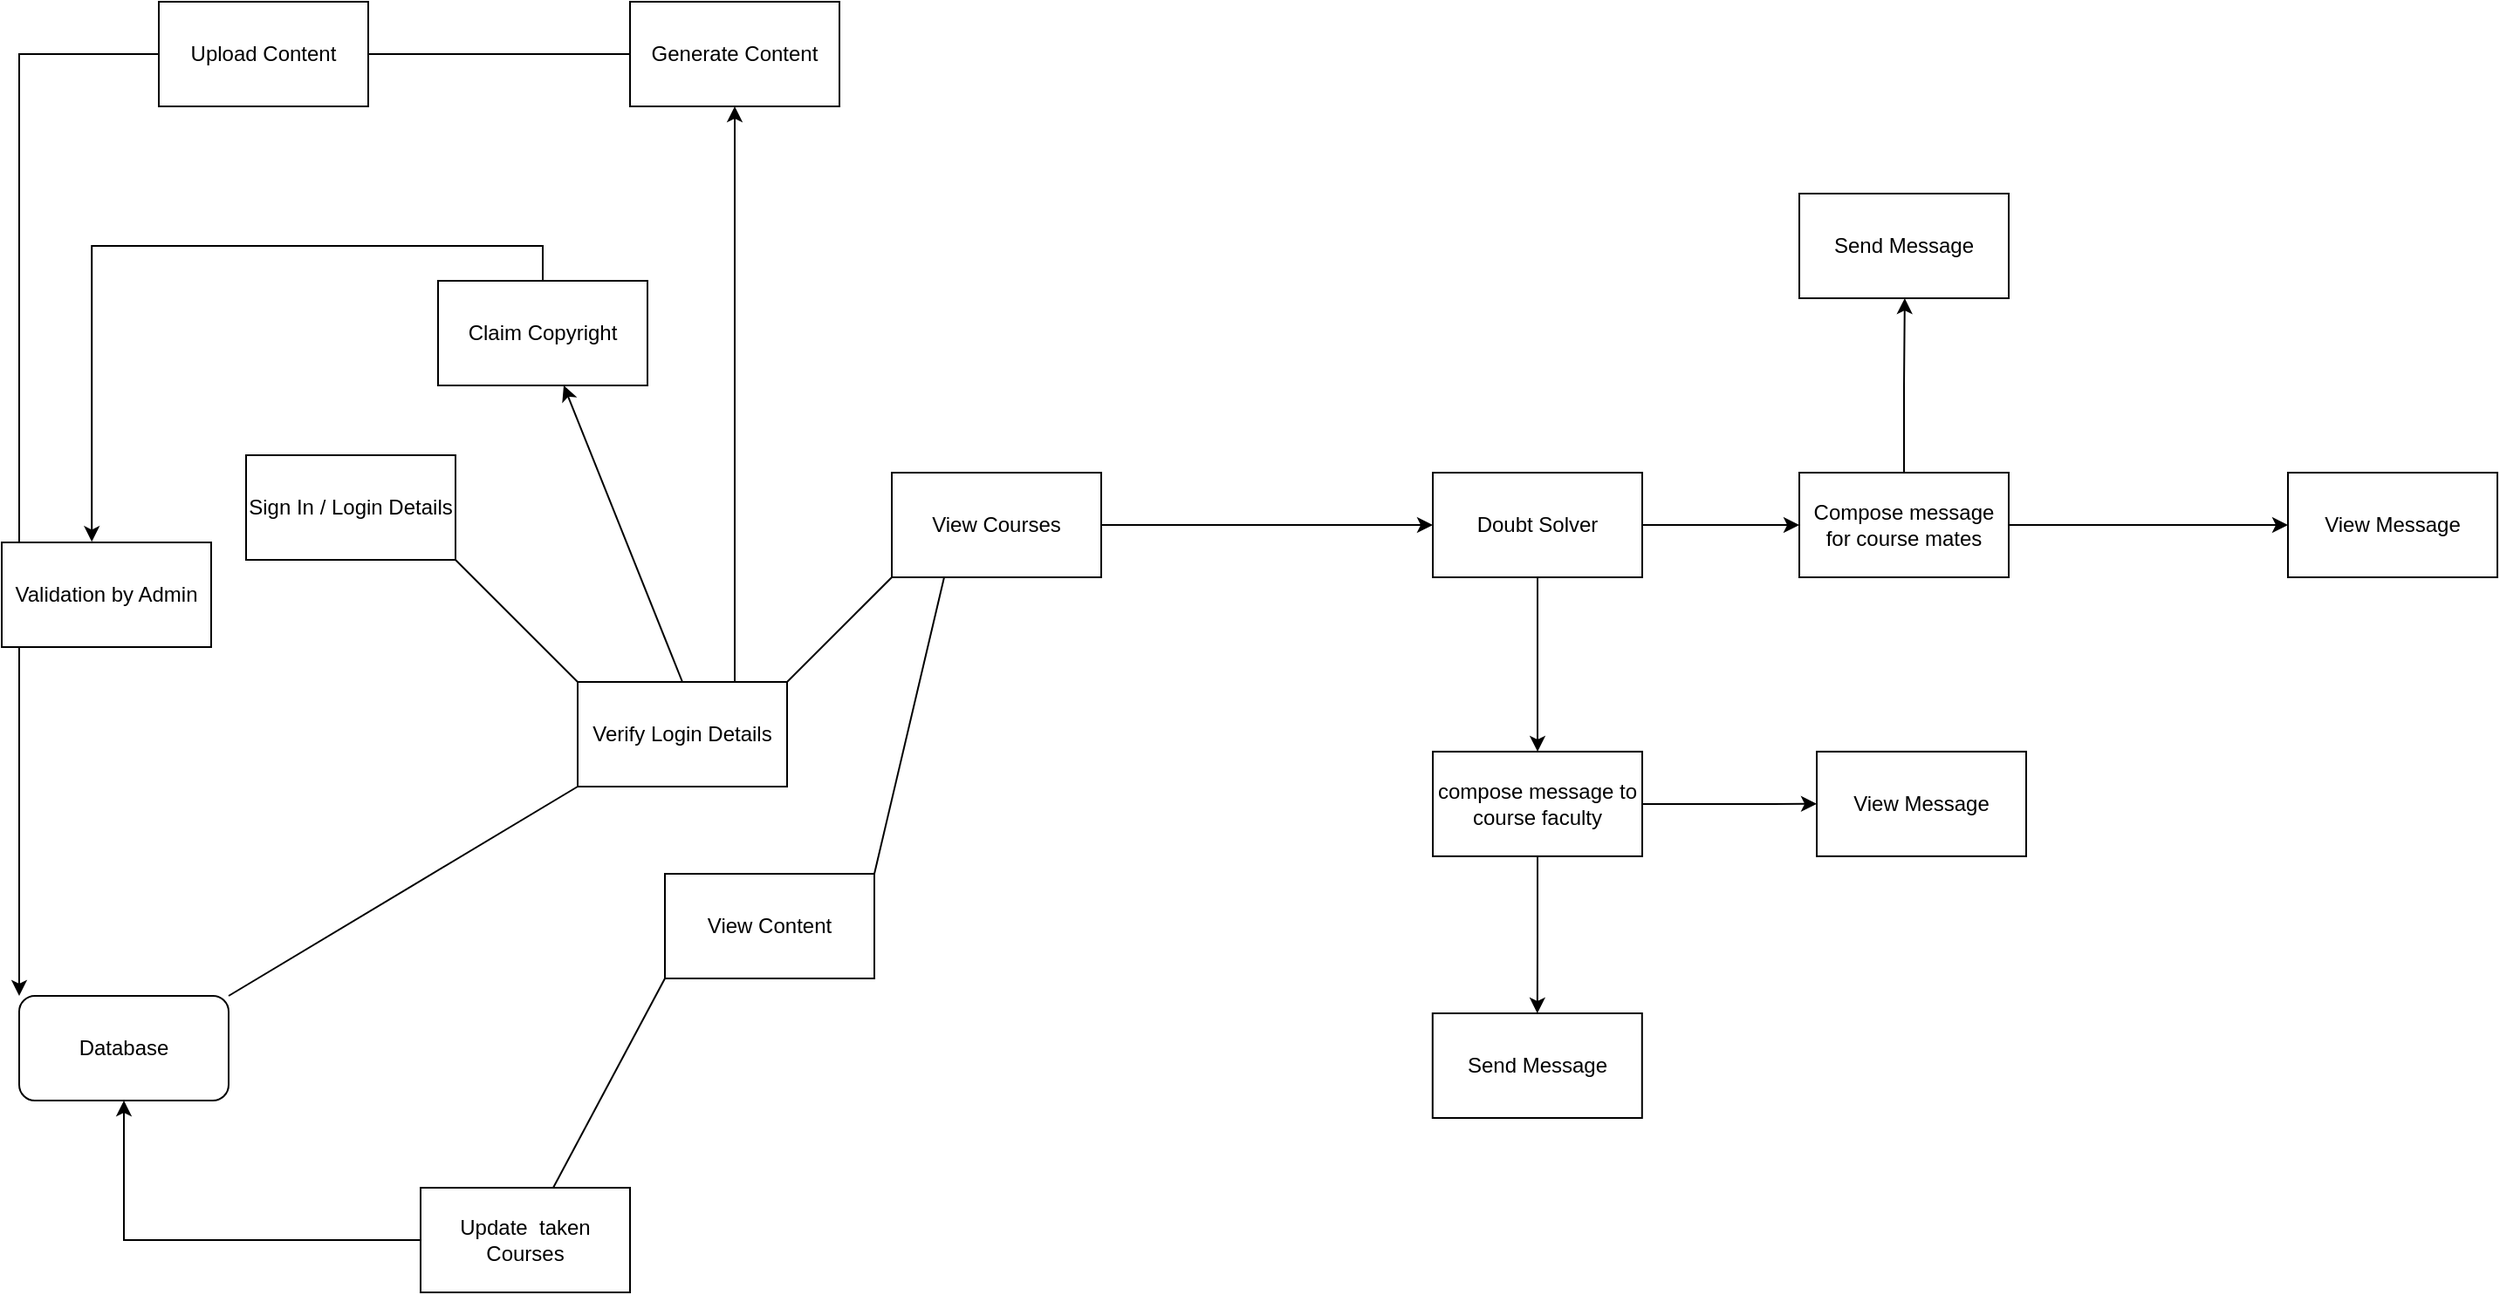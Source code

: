 <mxfile version="24.0.1" type="github">
  <diagram name="Page-1" id="xDbZG0NIajvL2A0Dvd-d">
    <mxGraphModel dx="1843" dy="1846" grid="1" gridSize="10" guides="1" tooltips="1" connect="1" arrows="1" fold="1" page="1" pageScale="1" pageWidth="850" pageHeight="1100" math="0" shadow="0">
      <root>
        <mxCell id="0" />
        <mxCell id="1" parent="0" />
        <mxCell id="XG_qr7AX7v1jlzrbUEyE-2" value="Sign In / Login Details" style="rounded=0;whiteSpace=wrap;html=1;" vertex="1" parent="1">
          <mxGeometry x="160" y="50" width="120" height="60" as="geometry" />
        </mxCell>
        <mxCell id="XG_qr7AX7v1jlzrbUEyE-51" style="edgeStyle=orthogonalEdgeStyle;rounded=0;orthogonalLoop=1;jettySize=auto;html=1;exitX=0.75;exitY=0;exitDx=0;exitDy=0;entryX=0.5;entryY=1;entryDx=0;entryDy=0;" edge="1" parent="1" source="XG_qr7AX7v1jlzrbUEyE-4" target="XG_qr7AX7v1jlzrbUEyE-9">
          <mxGeometry relative="1" as="geometry" />
        </mxCell>
        <mxCell id="XG_qr7AX7v1jlzrbUEyE-4" value="Verify Login Details" style="rounded=0;whiteSpace=wrap;html=1;" vertex="1" parent="1">
          <mxGeometry x="350" y="180" width="120" height="60" as="geometry" />
        </mxCell>
        <mxCell id="XG_qr7AX7v1jlzrbUEyE-5" value="" style="endArrow=none;html=1;rounded=0;entryX=1;entryY=1;entryDx=0;entryDy=0;exitX=0;exitY=0;exitDx=0;exitDy=0;" edge="1" parent="1" source="XG_qr7AX7v1jlzrbUEyE-4" target="XG_qr7AX7v1jlzrbUEyE-2">
          <mxGeometry width="50" height="50" relative="1" as="geometry">
            <mxPoint x="400" y="300" as="sourcePoint" />
            <mxPoint x="450" y="250" as="targetPoint" />
            <Array as="points" />
          </mxGeometry>
        </mxCell>
        <mxCell id="XG_qr7AX7v1jlzrbUEyE-6" value="" style="endArrow=none;html=1;rounded=0;entryX=0;entryY=1;entryDx=0;entryDy=0;exitX=1;exitY=0;exitDx=0;exitDy=0;" edge="1" parent="1" source="XG_qr7AX7v1jlzrbUEyE-25" target="XG_qr7AX7v1jlzrbUEyE-4">
          <mxGeometry width="50" height="50" relative="1" as="geometry">
            <mxPoint x="240" y="360" as="sourcePoint" />
            <mxPoint x="450" y="250" as="targetPoint" />
          </mxGeometry>
        </mxCell>
        <mxCell id="XG_qr7AX7v1jlzrbUEyE-29" style="edgeStyle=orthogonalEdgeStyle;rounded=0;orthogonalLoop=1;jettySize=auto;html=1;exitX=1;exitY=0.5;exitDx=0;exitDy=0;" edge="1" parent="1" source="XG_qr7AX7v1jlzrbUEyE-7" target="XG_qr7AX7v1jlzrbUEyE-24">
          <mxGeometry relative="1" as="geometry" />
        </mxCell>
        <mxCell id="XG_qr7AX7v1jlzrbUEyE-7" value="View Courses" style="rounded=0;whiteSpace=wrap;html=1;" vertex="1" parent="1">
          <mxGeometry x="530" y="60" width="120" height="60" as="geometry" />
        </mxCell>
        <mxCell id="XG_qr7AX7v1jlzrbUEyE-8" value="View Content" style="rounded=0;whiteSpace=wrap;html=1;" vertex="1" parent="1">
          <mxGeometry x="400" y="290" width="120" height="60" as="geometry" />
        </mxCell>
        <mxCell id="XG_qr7AX7v1jlzrbUEyE-9" value="Generate Content" style="rounded=0;whiteSpace=wrap;html=1;" vertex="1" parent="1">
          <mxGeometry x="380" y="-210" width="120" height="60" as="geometry" />
        </mxCell>
        <mxCell id="XG_qr7AX7v1jlzrbUEyE-11" value="" style="endArrow=none;html=1;rounded=0;exitX=1;exitY=0;exitDx=0;exitDy=0;entryX=0;entryY=1;entryDx=0;entryDy=0;" edge="1" parent="1" source="XG_qr7AX7v1jlzrbUEyE-4" target="XG_qr7AX7v1jlzrbUEyE-7">
          <mxGeometry width="50" height="50" relative="1" as="geometry">
            <mxPoint x="400" y="300" as="sourcePoint" />
            <mxPoint x="450" y="250" as="targetPoint" />
          </mxGeometry>
        </mxCell>
        <mxCell id="XG_qr7AX7v1jlzrbUEyE-12" value="" style="endArrow=none;html=1;rounded=0;exitX=0.25;exitY=1;exitDx=0;exitDy=0;entryX=1;entryY=0;entryDx=0;entryDy=0;" edge="1" parent="1" source="XG_qr7AX7v1jlzrbUEyE-7" target="XG_qr7AX7v1jlzrbUEyE-8">
          <mxGeometry width="50" height="50" relative="1" as="geometry">
            <mxPoint x="400" y="300" as="sourcePoint" />
            <mxPoint x="450" y="250" as="targetPoint" />
          </mxGeometry>
        </mxCell>
        <mxCell id="XG_qr7AX7v1jlzrbUEyE-18" value="" style="endArrow=none;html=1;rounded=0;exitX=0;exitY=1;exitDx=0;exitDy=0;" edge="1" parent="1" source="XG_qr7AX7v1jlzrbUEyE-8" target="XG_qr7AX7v1jlzrbUEyE-19">
          <mxGeometry width="50" height="50" relative="1" as="geometry">
            <mxPoint x="400" y="300" as="sourcePoint" />
            <mxPoint x="320" y="480" as="targetPoint" />
          </mxGeometry>
        </mxCell>
        <mxCell id="XG_qr7AX7v1jlzrbUEyE-22" style="edgeStyle=orthogonalEdgeStyle;rounded=0;orthogonalLoop=1;jettySize=auto;html=1;exitX=0;exitY=0.5;exitDx=0;exitDy=0;entryX=0.5;entryY=1;entryDx=0;entryDy=0;" edge="1" parent="1" source="XG_qr7AX7v1jlzrbUEyE-19" target="XG_qr7AX7v1jlzrbUEyE-25">
          <mxGeometry relative="1" as="geometry">
            <mxPoint x="180" y="410" as="targetPoint" />
          </mxGeometry>
        </mxCell>
        <mxCell id="XG_qr7AX7v1jlzrbUEyE-19" value="Update&amp;nbsp; taken Courses" style="rounded=0;whiteSpace=wrap;html=1;" vertex="1" parent="1">
          <mxGeometry x="260" y="470" width="120" height="60" as="geometry" />
        </mxCell>
        <mxCell id="XG_qr7AX7v1jlzrbUEyE-20" value="" style="endArrow=none;html=1;rounded=0;entryX=0;entryY=0.5;entryDx=0;entryDy=0;exitX=1;exitY=0.5;exitDx=0;exitDy=0;" edge="1" parent="1" source="XG_qr7AX7v1jlzrbUEyE-21" target="XG_qr7AX7v1jlzrbUEyE-9">
          <mxGeometry width="50" height="50" relative="1" as="geometry">
            <mxPoint x="610" y="550" as="sourcePoint" />
            <mxPoint x="450" y="390" as="targetPoint" />
          </mxGeometry>
        </mxCell>
        <mxCell id="XG_qr7AX7v1jlzrbUEyE-23" style="edgeStyle=orthogonalEdgeStyle;rounded=0;orthogonalLoop=1;jettySize=auto;html=1;exitX=0;exitY=0.5;exitDx=0;exitDy=0;entryX=0;entryY=0;entryDx=0;entryDy=0;" edge="1" parent="1" source="XG_qr7AX7v1jlzrbUEyE-21" target="XG_qr7AX7v1jlzrbUEyE-25">
          <mxGeometry relative="1" as="geometry">
            <mxPoint x="120" y="-20" as="targetPoint" />
          </mxGeometry>
        </mxCell>
        <mxCell id="XG_qr7AX7v1jlzrbUEyE-21" value="Upload Content" style="rounded=0;whiteSpace=wrap;html=1;" vertex="1" parent="1">
          <mxGeometry x="110" y="-210" width="120" height="60" as="geometry" />
        </mxCell>
        <mxCell id="XG_qr7AX7v1jlzrbUEyE-30" style="edgeStyle=orthogonalEdgeStyle;rounded=0;orthogonalLoop=1;jettySize=auto;html=1;exitX=0.5;exitY=1;exitDx=0;exitDy=0;" edge="1" parent="1" source="XG_qr7AX7v1jlzrbUEyE-24" target="XG_qr7AX7v1jlzrbUEyE-31">
          <mxGeometry relative="1" as="geometry">
            <mxPoint x="899.895" y="250" as="targetPoint" />
          </mxGeometry>
        </mxCell>
        <mxCell id="XG_qr7AX7v1jlzrbUEyE-38" style="edgeStyle=orthogonalEdgeStyle;rounded=0;orthogonalLoop=1;jettySize=auto;html=1;exitX=1;exitY=0.5;exitDx=0;exitDy=0;" edge="1" parent="1" source="XG_qr7AX7v1jlzrbUEyE-24" target="XG_qr7AX7v1jlzrbUEyE-39">
          <mxGeometry relative="1" as="geometry">
            <mxPoint x="1070" y="89.947" as="targetPoint" />
          </mxGeometry>
        </mxCell>
        <mxCell id="XG_qr7AX7v1jlzrbUEyE-24" value="Doubt Solver" style="rounded=0;whiteSpace=wrap;html=1;" vertex="1" parent="1">
          <mxGeometry x="840" y="60" width="120" height="60" as="geometry" />
        </mxCell>
        <mxCell id="XG_qr7AX7v1jlzrbUEyE-25" value="Database" style="rounded=1;whiteSpace=wrap;html=1;" vertex="1" parent="1">
          <mxGeometry x="30" y="360" width="120" height="60" as="geometry" />
        </mxCell>
        <mxCell id="XG_qr7AX7v1jlzrbUEyE-32" style="edgeStyle=orthogonalEdgeStyle;rounded=0;orthogonalLoop=1;jettySize=auto;html=1;exitX=0.5;exitY=1;exitDx=0;exitDy=0;" edge="1" parent="1" source="XG_qr7AX7v1jlzrbUEyE-31" target="XG_qr7AX7v1jlzrbUEyE-33">
          <mxGeometry relative="1" as="geometry">
            <mxPoint x="899.895" y="400" as="targetPoint" />
          </mxGeometry>
        </mxCell>
        <mxCell id="XG_qr7AX7v1jlzrbUEyE-34" style="edgeStyle=orthogonalEdgeStyle;rounded=0;orthogonalLoop=1;jettySize=auto;html=1;exitX=1;exitY=0.5;exitDx=0;exitDy=0;" edge="1" parent="1" source="XG_qr7AX7v1jlzrbUEyE-31" target="XG_qr7AX7v1jlzrbUEyE-35">
          <mxGeometry relative="1" as="geometry">
            <mxPoint x="1120" y="249.947" as="targetPoint" />
          </mxGeometry>
        </mxCell>
        <mxCell id="XG_qr7AX7v1jlzrbUEyE-31" value="compose message to course faculty" style="rounded=0;whiteSpace=wrap;html=1;" vertex="1" parent="1">
          <mxGeometry x="840.005" y="219.95" width="120" height="60" as="geometry" />
        </mxCell>
        <mxCell id="XG_qr7AX7v1jlzrbUEyE-33" value="Send Message" style="rounded=0;whiteSpace=wrap;html=1;" vertex="1" parent="1">
          <mxGeometry x="839.895" y="370" width="120" height="60" as="geometry" />
        </mxCell>
        <mxCell id="XG_qr7AX7v1jlzrbUEyE-35" value="View Message" style="rounded=0;whiteSpace=wrap;html=1;" vertex="1" parent="1">
          <mxGeometry x="1060" y="219.947" width="120" height="60" as="geometry" />
        </mxCell>
        <mxCell id="XG_qr7AX7v1jlzrbUEyE-40" style="edgeStyle=orthogonalEdgeStyle;rounded=0;orthogonalLoop=1;jettySize=auto;html=1;exitX=1;exitY=0.5;exitDx=0;exitDy=0;entryX=0;entryY=0.5;entryDx=0;entryDy=0;" edge="1" parent="1" source="XG_qr7AX7v1jlzrbUEyE-39" target="XG_qr7AX7v1jlzrbUEyE-47">
          <mxGeometry relative="1" as="geometry">
            <mxPoint x="1270" y="89.947" as="targetPoint" />
          </mxGeometry>
        </mxCell>
        <mxCell id="XG_qr7AX7v1jlzrbUEyE-41" style="edgeStyle=orthogonalEdgeStyle;rounded=0;orthogonalLoop=1;jettySize=auto;html=1;exitX=0.5;exitY=0;exitDx=0;exitDy=0;" edge="1" parent="1" source="XG_qr7AX7v1jlzrbUEyE-39">
          <mxGeometry relative="1" as="geometry">
            <mxPoint x="1110.421" y="-40" as="targetPoint" />
          </mxGeometry>
        </mxCell>
        <mxCell id="XG_qr7AX7v1jlzrbUEyE-39" value="Compose message for course mates" style="rounded=0;whiteSpace=wrap;html=1;" vertex="1" parent="1">
          <mxGeometry x="1050" y="59.997" width="120" height="60" as="geometry" />
        </mxCell>
        <mxCell id="XG_qr7AX7v1jlzrbUEyE-46" value="Send Message" style="rounded=0;whiteSpace=wrap;html=1;" vertex="1" parent="1">
          <mxGeometry x="1050.005" y="-100" width="120" height="60" as="geometry" />
        </mxCell>
        <mxCell id="XG_qr7AX7v1jlzrbUEyE-47" value="View Message" style="rounded=0;whiteSpace=wrap;html=1;" vertex="1" parent="1">
          <mxGeometry x="1330" y="59.997" width="120" height="60" as="geometry" />
        </mxCell>
        <mxCell id="XG_qr7AX7v1jlzrbUEyE-50" value="Validation by Admin" style="rounded=0;whiteSpace=wrap;html=1;" vertex="1" parent="1">
          <mxGeometry x="20" y="100" width="120" height="60" as="geometry" />
        </mxCell>
        <mxCell id="XG_qr7AX7v1jlzrbUEyE-56" value="" style="endArrow=classic;html=1;rounded=0;exitX=0.5;exitY=0;exitDx=0;exitDy=0;" edge="1" parent="1" source="XG_qr7AX7v1jlzrbUEyE-4" target="XG_qr7AX7v1jlzrbUEyE-57">
          <mxGeometry width="50" height="50" relative="1" as="geometry">
            <mxPoint x="690" y="140" as="sourcePoint" />
            <mxPoint x="340" y="-160" as="targetPoint" />
          </mxGeometry>
        </mxCell>
        <mxCell id="XG_qr7AX7v1jlzrbUEyE-57" value="Claim Copyright" style="rounded=0;whiteSpace=wrap;html=1;" vertex="1" parent="1">
          <mxGeometry x="270" y="-50.0" width="120" height="60" as="geometry" />
        </mxCell>
        <mxCell id="XG_qr7AX7v1jlzrbUEyE-58" style="edgeStyle=orthogonalEdgeStyle;rounded=0;orthogonalLoop=1;jettySize=auto;html=1;exitX=0.5;exitY=0;exitDx=0;exitDy=0;entryX=0.43;entryY=-0.006;entryDx=0;entryDy=0;entryPerimeter=0;" edge="1" parent="1" source="XG_qr7AX7v1jlzrbUEyE-57" target="XG_qr7AX7v1jlzrbUEyE-50">
          <mxGeometry relative="1" as="geometry" />
        </mxCell>
      </root>
    </mxGraphModel>
  </diagram>
</mxfile>
